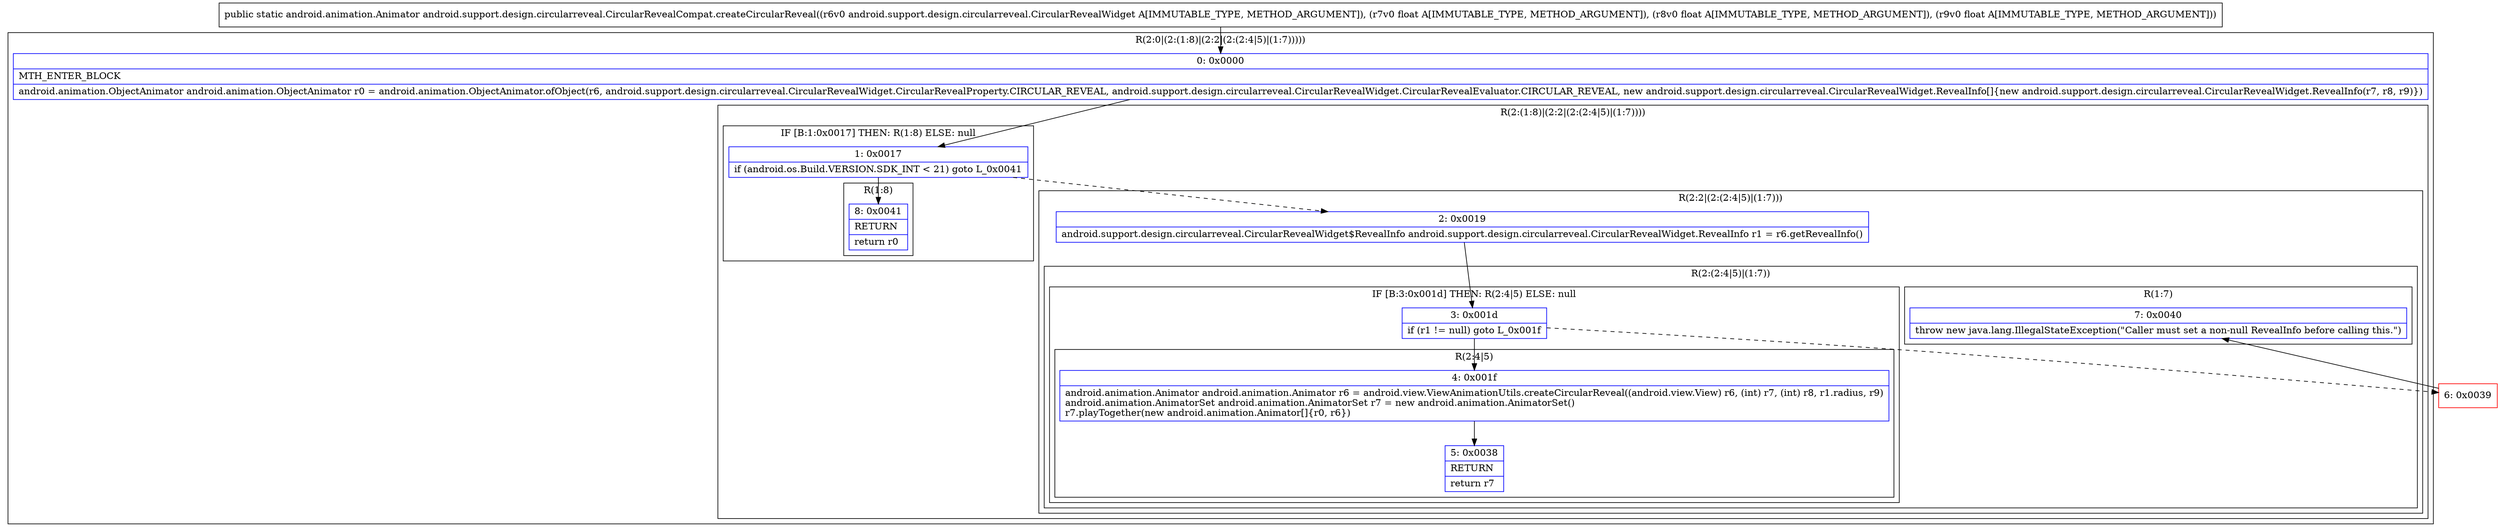 digraph "CFG forandroid.support.design.circularreveal.CircularRevealCompat.createCircularReveal(Landroid\/support\/design\/circularreveal\/CircularRevealWidget;FFF)Landroid\/animation\/Animator;" {
subgraph cluster_Region_1910173743 {
label = "R(2:0|(2:(1:8)|(2:2|(2:(2:4|5)|(1:7)))))";
node [shape=record,color=blue];
Node_0 [shape=record,label="{0\:\ 0x0000|MTH_ENTER_BLOCK\l|android.animation.ObjectAnimator android.animation.ObjectAnimator r0 = android.animation.ObjectAnimator.ofObject(r6, android.support.design.circularreveal.CircularRevealWidget.CircularRevealProperty.CIRCULAR_REVEAL, android.support.design.circularreveal.CircularRevealWidget.CircularRevealEvaluator.CIRCULAR_REVEAL, new android.support.design.circularreveal.CircularRevealWidget.RevealInfo[]\{new android.support.design.circularreveal.CircularRevealWidget.RevealInfo(r7, r8, r9)\})\l}"];
subgraph cluster_Region_1988738503 {
label = "R(2:(1:8)|(2:2|(2:(2:4|5)|(1:7))))";
node [shape=record,color=blue];
subgraph cluster_IfRegion_453894732 {
label = "IF [B:1:0x0017] THEN: R(1:8) ELSE: null";
node [shape=record,color=blue];
Node_1 [shape=record,label="{1\:\ 0x0017|if (android.os.Build.VERSION.SDK_INT \< 21) goto L_0x0041\l}"];
subgraph cluster_Region_596512256 {
label = "R(1:8)";
node [shape=record,color=blue];
Node_8 [shape=record,label="{8\:\ 0x0041|RETURN\l|return r0\l}"];
}
}
subgraph cluster_Region_2144703927 {
label = "R(2:2|(2:(2:4|5)|(1:7)))";
node [shape=record,color=blue];
Node_2 [shape=record,label="{2\:\ 0x0019|android.support.design.circularreveal.CircularRevealWidget$RevealInfo android.support.design.circularreveal.CircularRevealWidget.RevealInfo r1 = r6.getRevealInfo()\l}"];
subgraph cluster_Region_81521112 {
label = "R(2:(2:4|5)|(1:7))";
node [shape=record,color=blue];
subgraph cluster_IfRegion_1504205290 {
label = "IF [B:3:0x001d] THEN: R(2:4|5) ELSE: null";
node [shape=record,color=blue];
Node_3 [shape=record,label="{3\:\ 0x001d|if (r1 != null) goto L_0x001f\l}"];
subgraph cluster_Region_1132942568 {
label = "R(2:4|5)";
node [shape=record,color=blue];
Node_4 [shape=record,label="{4\:\ 0x001f|android.animation.Animator android.animation.Animator r6 = android.view.ViewAnimationUtils.createCircularReveal((android.view.View) r6, (int) r7, (int) r8, r1.radius, r9)\landroid.animation.AnimatorSet android.animation.AnimatorSet r7 = new android.animation.AnimatorSet()\lr7.playTogether(new android.animation.Animator[]\{r0, r6\})\l}"];
Node_5 [shape=record,label="{5\:\ 0x0038|RETURN\l|return r7\l}"];
}
}
subgraph cluster_Region_722860167 {
label = "R(1:7)";
node [shape=record,color=blue];
Node_7 [shape=record,label="{7\:\ 0x0040|throw new java.lang.IllegalStateException(\"Caller must set a non\-null RevealInfo before calling this.\")\l}"];
}
}
}
}
}
Node_6 [shape=record,color=red,label="{6\:\ 0x0039}"];
MethodNode[shape=record,label="{public static android.animation.Animator android.support.design.circularreveal.CircularRevealCompat.createCircularReveal((r6v0 android.support.design.circularreveal.CircularRevealWidget A[IMMUTABLE_TYPE, METHOD_ARGUMENT]), (r7v0 float A[IMMUTABLE_TYPE, METHOD_ARGUMENT]), (r8v0 float A[IMMUTABLE_TYPE, METHOD_ARGUMENT]), (r9v0 float A[IMMUTABLE_TYPE, METHOD_ARGUMENT])) }"];
MethodNode -> Node_0;
Node_0 -> Node_1;
Node_1 -> Node_2[style=dashed];
Node_1 -> Node_8;
Node_2 -> Node_3;
Node_3 -> Node_4;
Node_3 -> Node_6[style=dashed];
Node_4 -> Node_5;
Node_6 -> Node_7;
}

